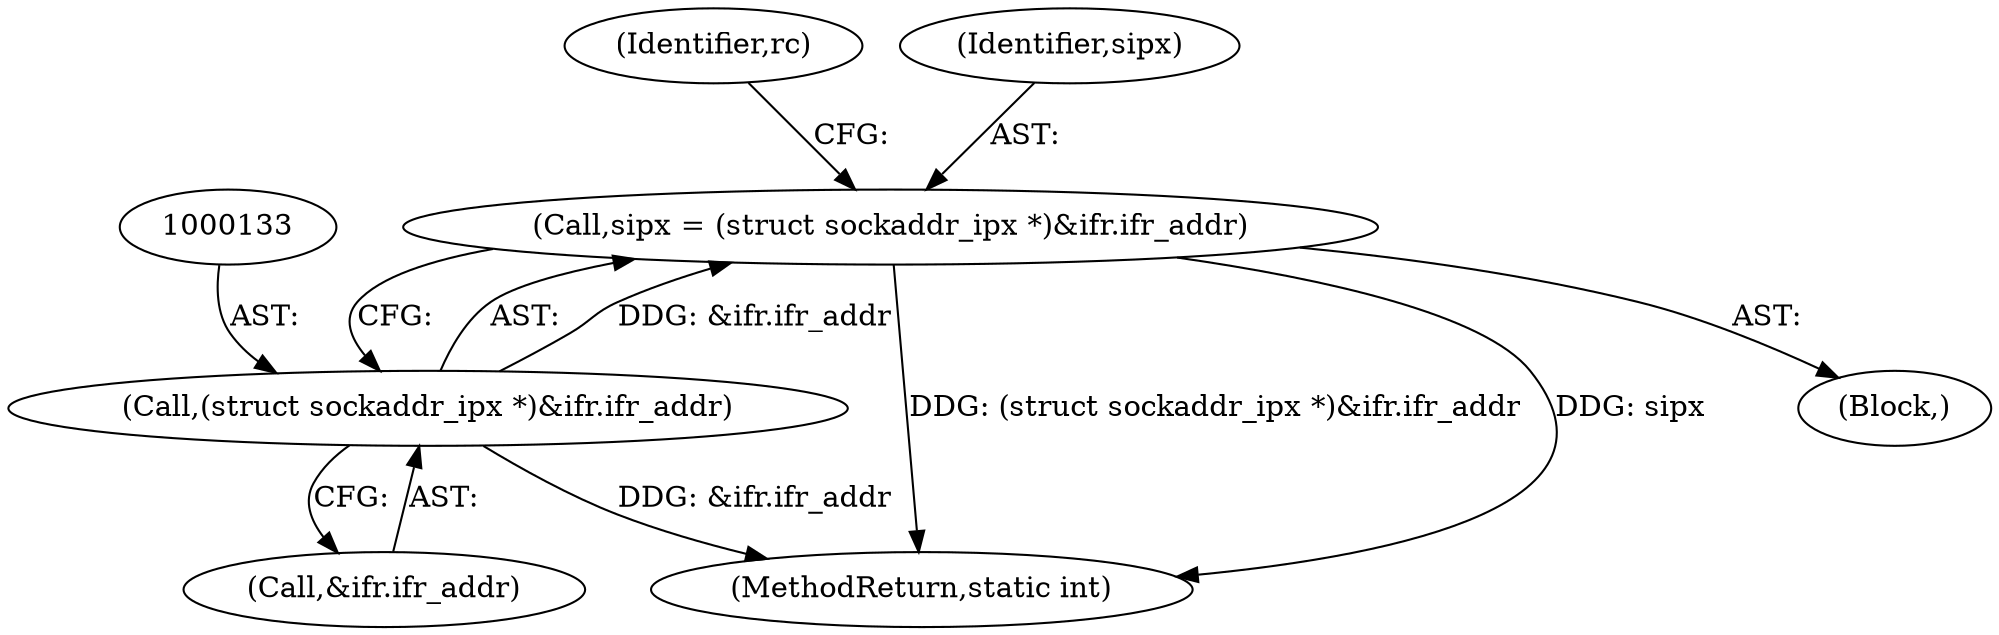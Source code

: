 digraph "0_linux_ee0d8d8482345ff97a75a7d747efc309f13b0d80@pointer" {
"1000130" [label="(Call,sipx = (struct sockaddr_ipx *)&ifr.ifr_addr)"];
"1000132" [label="(Call,(struct sockaddr_ipx *)&ifr.ifr_addr)"];
"1000134" [label="(Call,&ifr.ifr_addr)"];
"1000344" [label="(MethodReturn,static int)"];
"1000130" [label="(Call,sipx = (struct sockaddr_ipx *)&ifr.ifr_addr)"];
"1000115" [label="(Block,)"];
"1000132" [label="(Call,(struct sockaddr_ipx *)&ifr.ifr_addr)"];
"1000139" [label="(Identifier,rc)"];
"1000131" [label="(Identifier,sipx)"];
"1000130" -> "1000115"  [label="AST: "];
"1000130" -> "1000132"  [label="CFG: "];
"1000131" -> "1000130"  [label="AST: "];
"1000132" -> "1000130"  [label="AST: "];
"1000139" -> "1000130"  [label="CFG: "];
"1000130" -> "1000344"  [label="DDG: (struct sockaddr_ipx *)&ifr.ifr_addr"];
"1000130" -> "1000344"  [label="DDG: sipx"];
"1000132" -> "1000130"  [label="DDG: &ifr.ifr_addr"];
"1000132" -> "1000134"  [label="CFG: "];
"1000133" -> "1000132"  [label="AST: "];
"1000134" -> "1000132"  [label="AST: "];
"1000132" -> "1000344"  [label="DDG: &ifr.ifr_addr"];
}

